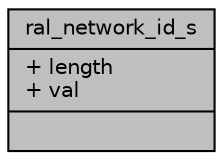 digraph "ral_network_id_s"
{
 // LATEX_PDF_SIZE
  edge [fontname="Helvetica",fontsize="10",labelfontname="Helvetica",labelfontsize="10"];
  node [fontname="Helvetica",fontsize="10",shape=record];
  Node1 [label="{ral_network_id_s\n|+ length\l+ val\l|}",height=0.2,width=0.4,color="black", fillcolor="grey75", style="filled", fontcolor="black",tooltip=" "];
}
